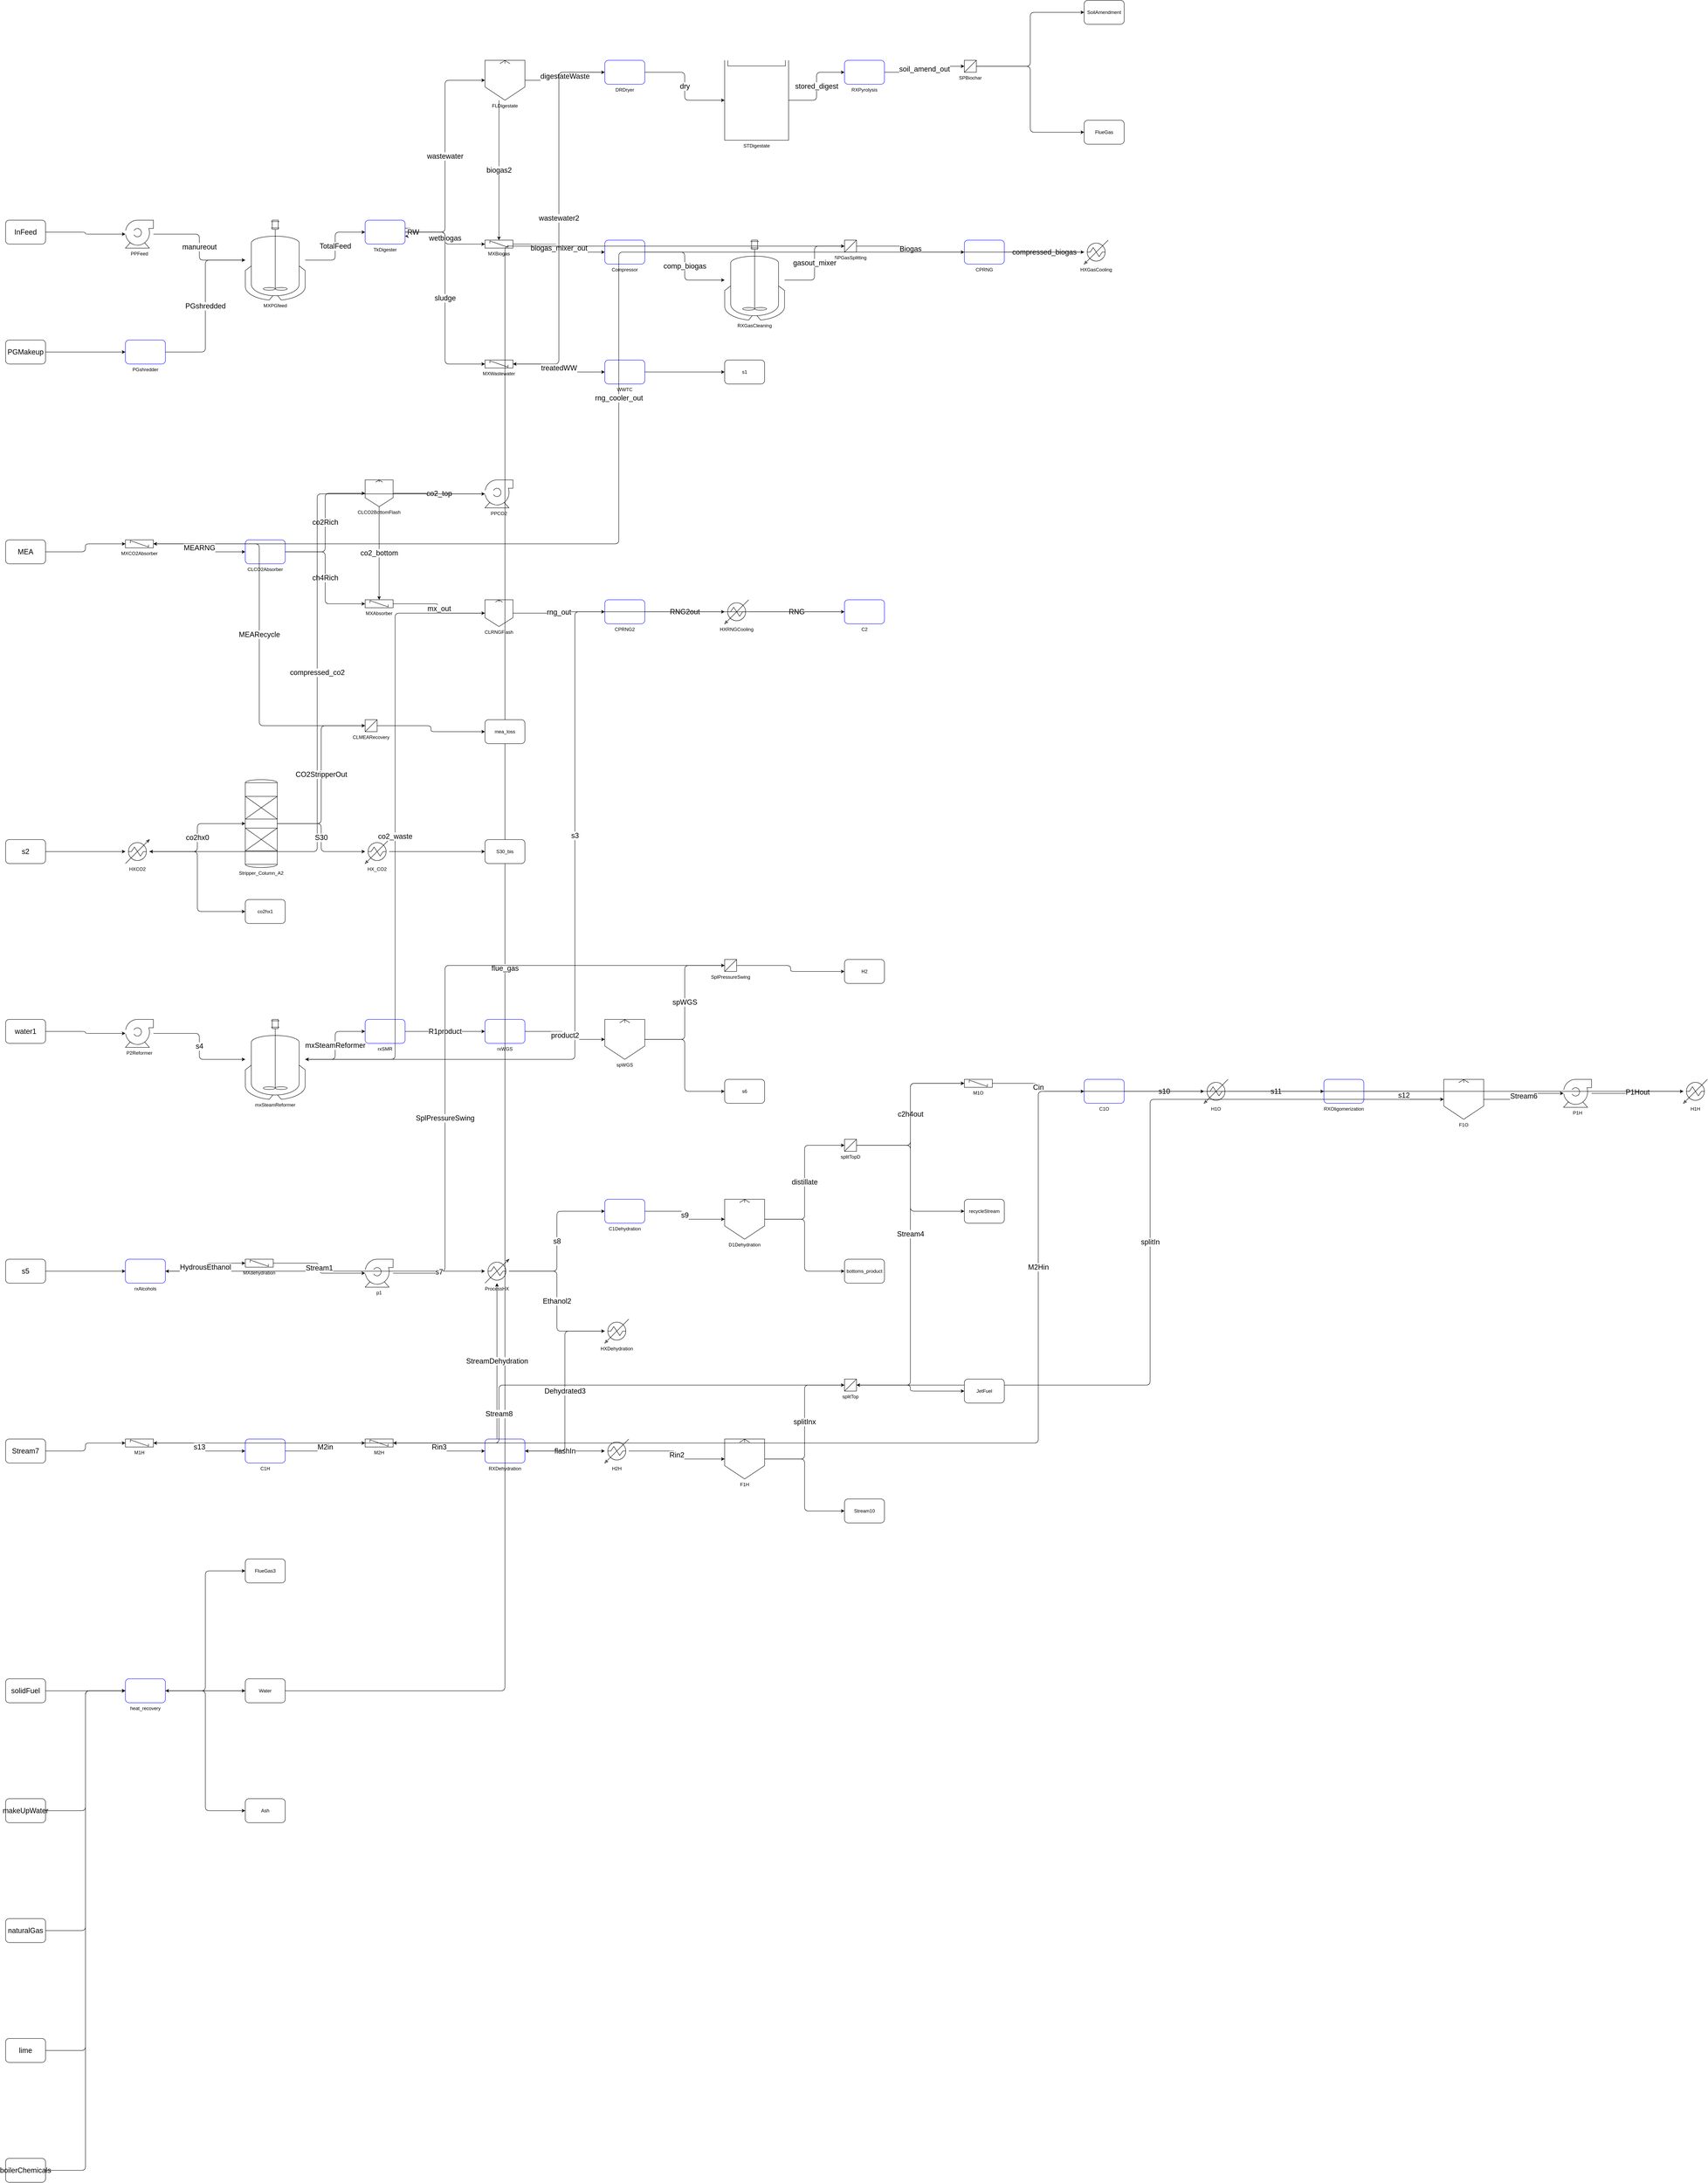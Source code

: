<mxfile>
    <diagram id="U6lv3Tj5L7SEx49GrB86" name="Page-1">
        <mxGraphModel dx="5140" dy="10243" grid="1" gridSize="10" guides="1" tooltips="1" connect="1" arrows="1" fold="1" page="1" pageScale="1" pageWidth="1150" pageHeight="1150" math="0" shadow="0">
            <root>
                <mxCell id="0"/>
                <mxCell id="1" parent="0"/>
                <mxCell id="PPFeed" value="PPFeed" style="shape=mxgraph.pid.pumps.centrifugal_pump_1;fillColor=white;verticalLabelPosition=bottom;labelPosition=center;align=center;verticalAlign=top;" parent="1" vertex="1">
                    <mxGeometry x="600.0" y="-2629.167" width="70" height="70" as="geometry"/>
                </mxCell>
                <mxCell id="PGshredder" value="PGshredder" style="shape=rectangle;rounded=1;strokeColor=#00f;fillColor=default;fillColor=white;verticalLabelPosition=bottom;labelPosition=center;align=center;verticalAlign=top;" parent="1" vertex="1">
                    <mxGeometry x="600.0" y="-2329.167" width="100" height="60" as="geometry"/>
                </mxCell>
                <mxCell id="MXPGfeed" value="MXPGfeed" style="shape=mxgraph.pid.vessels.jacketed_mixing_vessel;fillColor=white;verticalLabelPosition=bottom;labelPosition=center;align=center;verticalAlign=top;" parent="1" vertex="1">
                    <mxGeometry x="900.0" y="-2629.167" width="150" height="200" as="geometry"/>
                </mxCell>
                <mxCell id="TkDigester" value="TkDigester" style="shape=rectangle;rounded=1;strokeColor=#00f;fillColor=default;fillColor=white;verticalLabelPosition=bottom;labelPosition=center;align=center;verticalAlign=top;" parent="1" vertex="1">
                    <mxGeometry x="1200.0" y="-2629.167" width="100" height="60" as="geometry"/>
                </mxCell>
                <mxCell id="FLDigestate" value="FLDigestate" style="shape=mxgraph.pid.separators.spray_scrubber;fillColor=white;verticalLabelPosition=bottom;labelPosition=center;align=center;verticalAlign=top;" parent="1" vertex="1">
                    <mxGeometry x="1500.0" y="-3029.167" width="100" height="100" as="geometry"/>
                </mxCell>
                <mxCell id="MXBiogas" value="MXBiogas" style="shape=mxgraph.pid.mixers.in-line_static_mixer;fillColor=white;verticalLabelPosition=bottom;labelPosition=center;align=center;verticalAlign=top;" parent="1" vertex="1">
                    <mxGeometry x="1500.0" y="-2579.167" width="70" height="20" as="geometry"/>
                </mxCell>
                <mxCell id="Compressor" value="Compressor" style="shape=rectangle;rounded=1;strokeColor=#00f;fillColor=default;fillColor=white;verticalLabelPosition=bottom;labelPosition=center;align=center;verticalAlign=top;" parent="1" vertex="1">
                    <mxGeometry x="1800.0" y="-2579.167" width="100" height="60" as="geometry"/>
                </mxCell>
                <mxCell id="RXGasCleaning" value="RXGasCleaning" style="shape=mxgraph.pid.vessels.jacketed_mixing_vessel;fillColor=white;verticalLabelPosition=bottom;labelPosition=center;align=center;verticalAlign=top;" parent="1" vertex="1">
                    <mxGeometry x="2100.0" y="-2579.167" width="150" height="200" as="geometry"/>
                </mxCell>
                <mxCell id="SPGasSplitting" value="SPGasSplitting" style="shape=mxgraph.pid.filters.filter;fillColor=white;verticalLabelPosition=bottom;labelPosition=center;align=center;verticalAlign=top;" parent="1" vertex="1">
                    <mxGeometry x="2400.0" y="-2579.167" width="30" height="30" as="geometry"/>
                </mxCell>
                <mxCell id="CPRNG" value="CPRNG" style="shape=rectangle;rounded=1;strokeColor=#00f;fillColor=default;fillColor=white;verticalLabelPosition=bottom;labelPosition=center;align=center;verticalAlign=top;" parent="1" vertex="1">
                    <mxGeometry x="2700.0" y="-2579.167" width="100" height="60" as="geometry"/>
                </mxCell>
                <mxCell id="HXGasCooling" value="HXGasCooling" style="shape=mxgraph.pid.heat_exchangers.heater;fillColor=white;verticalLabelPosition=bottom;labelPosition=center;align=center;verticalAlign=top;" parent="1" vertex="1">
                    <mxGeometry x="3000.0" y="-2579.167" width="60" height="60" as="geometry"/>
                </mxCell>
                <mxCell id="MXCO2Absorber" value="MXCO2Absorber" style="shape=mxgraph.pid.mixers.in-line_static_mixer;fillColor=white;verticalLabelPosition=bottom;labelPosition=center;align=center;verticalAlign=top;" parent="1" vertex="1">
                    <mxGeometry x="600.0" y="-1829.167" width="70" height="20" as="geometry"/>
                </mxCell>
                <mxCell id="CLCO2Absorber" value="CLCO2Absorber" style="shape=rectangle;rounded=1;strokeColor=#00f;fillColor=default;fillColor=white;verticalLabelPosition=bottom;labelPosition=center;align=center;verticalAlign=top;" parent="1" vertex="1">
                    <mxGeometry x="900.0" y="-1829.167" width="100" height="60" as="geometry"/>
                </mxCell>
                <mxCell id="CLCO2BottomFlash" value="CLCO2BottomFlash" style="shape=mxgraph.pid.separators.spray_scrubber;fillColor=white;verticalLabelPosition=bottom;labelPosition=center;align=center;verticalAlign=top;" parent="1" vertex="1">
                    <mxGeometry x="1200.0" y="-1979.167" width="70" height="67" as="geometry"/>
                </mxCell>
                <mxCell id="PPCO2" value="PPCO2" style="shape=mxgraph.pid.pumps.centrifugal_pump_1;fillColor=white;verticalLabelPosition=bottom;labelPosition=center;align=center;verticalAlign=top;" parent="1" vertex="1">
                    <mxGeometry x="1500.0" y="-1979.167" width="70" height="70" as="geometry"/>
                </mxCell>
                <mxCell id="HXCO2" value="HXCO2" style="shape=mxgraph.pid.heat_exchangers.condenser;fillColor=white;verticalLabelPosition=bottom;labelPosition=center;align=center;verticalAlign=top;" parent="1" vertex="1">
                    <mxGeometry x="600.0" y="-1079.167" width="60" height="60" as="geometry"/>
                </mxCell>
                <mxCell id="Stripper_Column_A2" value="Stripper_Column_A2" style="shape=mxgraph.pid.vessels.tower_with_packing;fillColor=white;verticalLabelPosition=bottom;labelPosition=center;align=center;verticalAlign=top;" parent="1" vertex="1">
                    <mxGeometry x="900.0" y="-1229.167" width="80" height="220" as="geometry"/>
                </mxCell>
                <mxCell id="CLMEARecovery" value="CLMEARecovery" style="shape=mxgraph.pid.filters.filter;fillColor=white;verticalLabelPosition=bottom;labelPosition=center;align=center;verticalAlign=top;" parent="1" vertex="1">
                    <mxGeometry x="1200.0" y="-1379.167" width="30" height="30" as="geometry"/>
                </mxCell>
                <mxCell id="MXAbsorber" value="MXAbsorber" style="shape=mxgraph.pid.mixers.in-line_static_mixer;fillColor=white;verticalLabelPosition=bottom;labelPosition=center;align=center;verticalAlign=top;" parent="1" vertex="1">
                    <mxGeometry x="1200.0" y="-1679.167" width="70" height="20" as="geometry"/>
                </mxCell>
                <mxCell id="CLRNGFlash" value="CLRNGFlash" style="shape=mxgraph.pid.separators.spray_scrubber;fillColor=white;verticalLabelPosition=bottom;labelPosition=center;align=center;verticalAlign=top;" parent="1" vertex="1">
                    <mxGeometry x="1500.0" y="-1679.167" width="70" height="67" as="geometry"/>
                </mxCell>
                <mxCell id="CPRNG2" value="CPRNG2" style="shape=rectangle;rounded=1;strokeColor=#00f;fillColor=default;fillColor=white;verticalLabelPosition=bottom;labelPosition=center;align=center;verticalAlign=top;" parent="1" vertex="1">
                    <mxGeometry x="1800.0" y="-1679.167" width="100" height="60" as="geometry"/>
                </mxCell>
                <mxCell id="HXRNGCooling" value="HXRNGCooling" style="shape=mxgraph.pid.heat_exchangers.heater;fillColor=white;verticalLabelPosition=bottom;labelPosition=center;align=center;verticalAlign=top;" parent="1" vertex="1">
                    <mxGeometry x="2100.0" y="-1679.167" width="60" height="60" as="geometry"/>
                </mxCell>
                <mxCell id="C2" value="C2" style="shape=rectangle;rounded=1;strokeColor=#00f;fillColor=default;fillColor=white;verticalLabelPosition=bottom;labelPosition=center;align=center;verticalAlign=top;" parent="1" vertex="1">
                    <mxGeometry x="2400.0" y="-1679.167" width="100" height="60" as="geometry"/>
                </mxCell>
                <mxCell id="P2Reformer" value="P2Reformer" style="shape=mxgraph.pid.pumps.centrifugal_pump_1;fillColor=white;verticalLabelPosition=bottom;labelPosition=center;align=center;verticalAlign=top;" parent="1" vertex="1">
                    <mxGeometry x="600.0" y="-629.167" width="70" height="70" as="geometry"/>
                </mxCell>
                <mxCell id="mxSteamReformer" value="mxSteamReformer&#10;" style="shape=mxgraph.pid.vessels.jacketed_mixing_vessel;fillColor=white;verticalLabelPosition=bottom;labelPosition=center;align=center;verticalAlign=top;" parent="1" vertex="1">
                    <mxGeometry x="900.0" y="-629.167" width="150" height="200" as="geometry"/>
                </mxCell>
                <mxCell id="rxSMR" value="rxSMR" style="shape=rectangle;rounded=1;strokeColor=#00f;fillColor=default;fillColor=white;verticalLabelPosition=bottom;labelPosition=center;align=center;verticalAlign=top;" parent="1" vertex="1">
                    <mxGeometry x="1200" y="-629.167" width="100" height="60" as="geometry"/>
                </mxCell>
                <mxCell id="rxWGS" value="rxWGS" style="shape=rectangle;rounded=1;strokeColor=#00f;fillColor=default;fillColor=white;verticalLabelPosition=bottom;labelPosition=center;align=center;verticalAlign=top;" parent="1" vertex="1">
                    <mxGeometry x="1500" y="-629.167" width="100" height="60" as="geometry"/>
                </mxCell>
                <mxCell id="spWGS" value="spWGS&#10;" style="shape=mxgraph.pid.separators.spray_scrubber;fillColor=white;verticalLabelPosition=bottom;labelPosition=center;align=center;verticalAlign=top;" parent="1" vertex="1">
                    <mxGeometry x="1800" y="-629.167" width="100" height="100" as="geometry"/>
                </mxCell>
                <mxCell id="SplPressureSwing" value="SplPressureSwing&#10;" style="shape=mxgraph.pid.filters.filter;fillColor=white;verticalLabelPosition=bottom;labelPosition=center;align=center;verticalAlign=top;" parent="1" vertex="1">
                    <mxGeometry x="2100.0" y="-779.167" width="30" height="30" as="geometry"/>
                </mxCell>
                <mxCell id="rxAlcohols" value="rxAlcohols" style="shape=rectangle;rounded=1;strokeColor=#00f;fillColor=default;fillColor=white;verticalLabelPosition=bottom;labelPosition=center;align=center;verticalAlign=top;" parent="1" vertex="1">
                    <mxGeometry x="600" y="-29.167" width="100" height="60" as="geometry"/>
                </mxCell>
                <mxCell id="MXdehydration" value="MXdehydration" style="shape=mxgraph.pid.mixers.in-line_static_mixer;fillColor=white;verticalLabelPosition=bottom;labelPosition=center;align=center;verticalAlign=top;" parent="1" vertex="1">
                    <mxGeometry x="900" y="-29.167" width="70" height="20" as="geometry"/>
                </mxCell>
                <mxCell id="p1" value="p1" style="shape=mxgraph.pid.pumps.centrifugal_pump_1;fillColor=white;verticalLabelPosition=bottom;labelPosition=center;align=center;verticalAlign=top;" parent="1" vertex="1">
                    <mxGeometry x="1200" y="-29.167" width="70" height="70" as="geometry"/>
                </mxCell>
                <mxCell id="ProcessHX" value="ProcessHX" style="shape=mxgraph.pid.heat_exchangers.condenser;fillColor=white;verticalLabelPosition=bottom;labelPosition=center;align=center;verticalAlign=top;" parent="1" vertex="1">
                    <mxGeometry x="1500" y="-29.167" width="60" height="60" as="geometry"/>
                </mxCell>
                <mxCell id="C1Dehydration" value="C1Dehydration" style="shape=rectangle;rounded=1;strokeColor=#00f;fillColor=default;fillColor=white;verticalLabelPosition=bottom;labelPosition=center;align=center;verticalAlign=top;" parent="1" vertex="1">
                    <mxGeometry x="1800" y="-179.167" width="100" height="60" as="geometry"/>
                </mxCell>
                <mxCell id="D1Dehydration" value="D1Dehydration" style="shape=mxgraph.pid.separators.spray_scrubber;fillColor=white;verticalLabelPosition=bottom;labelPosition=center;align=center;verticalAlign=top;" parent="1" vertex="1">
                    <mxGeometry x="2100" y="-179.167" width="100" height="100" as="geometry"/>
                </mxCell>
                <mxCell id="splitTopD" value="splitTopD" style="shape=mxgraph.pid.filters.filter;fillColor=white;verticalLabelPosition=bottom;labelPosition=center;align=center;verticalAlign=top;" parent="1" vertex="1">
                    <mxGeometry x="2400" y="-329.167" width="30" height="30" as="geometry"/>
                </mxCell>
                <mxCell id="M1O" value="M1O" style="shape=mxgraph.pid.mixers.in-line_static_mixer;fillColor=white;verticalLabelPosition=bottom;labelPosition=center;align=center;verticalAlign=top;" parent="1" vertex="1">
                    <mxGeometry x="2700" y="-479.167" width="70" height="20" as="geometry"/>
                </mxCell>
                <mxCell id="C1O" value="C1O" style="shape=rectangle;rounded=1;strokeColor=#00f;fillColor=default;fillColor=white;verticalLabelPosition=bottom;labelPosition=center;align=center;verticalAlign=top;" parent="1" vertex="1">
                    <mxGeometry x="3000" y="-479.167" width="100" height="60" as="geometry"/>
                </mxCell>
                <mxCell id="H1O" value="H1O" style="shape=mxgraph.pid.heat_exchangers.heater;fillColor=white;verticalLabelPosition=bottom;labelPosition=center;align=center;verticalAlign=top;" parent="1" vertex="1">
                    <mxGeometry x="3300" y="-479.167" width="60" height="60" as="geometry"/>
                </mxCell>
                <mxCell id="RXOligomerization" value="RXOligomerization" style="shape=rectangle;rounded=1;strokeColor=#00f;fillColor=default;fillColor=white;verticalLabelPosition=bottom;labelPosition=center;align=center;verticalAlign=top;" parent="1" vertex="1">
                    <mxGeometry x="3600" y="-479.167" width="100" height="60" as="geometry"/>
                </mxCell>
                <mxCell id="F1O" value="F1O" style="shape=mxgraph.pid.separators.spray_scrubber;fillColor=white;verticalLabelPosition=bottom;labelPosition=center;align=center;verticalAlign=top;" parent="1" vertex="1">
                    <mxGeometry x="3900" y="-479.167" width="100" height="100" as="geometry"/>
                </mxCell>
                <mxCell id="P1H" value="P1H" style="shape=mxgraph.pid.pumps.centrifugal_pump_1;fillColor=white;verticalLabelPosition=bottom;labelPosition=center;align=center;verticalAlign=top;" parent="1" vertex="1">
                    <mxGeometry x="4200" y="-479.167" width="70" height="70" as="geometry"/>
                </mxCell>
                <mxCell id="H1H" value="H1H" style="shape=mxgraph.pid.heat_exchangers.heater;fillColor=white;verticalLabelPosition=bottom;labelPosition=center;align=center;verticalAlign=top;" parent="1" vertex="1">
                    <mxGeometry x="4500" y="-479.167" width="60" height="60" as="geometry"/>
                </mxCell>
                <mxCell id="M2H" value="M2H" style="shape=mxgraph.pid.mixers.in-line_static_mixer;fillColor=white;verticalLabelPosition=bottom;labelPosition=center;align=center;verticalAlign=top;" parent="1" vertex="1">
                    <mxGeometry x="1200.0" y="420.833" width="70" height="20" as="geometry"/>
                </mxCell>
                <mxCell id="RXDehydration" value="RXDehydration" style="shape=rectangle;rounded=1;strokeColor=#00f;fillColor=default;fillColor=white;verticalLabelPosition=bottom;labelPosition=center;align=center;verticalAlign=top;" parent="1" vertex="1">
                    <mxGeometry x="1500" y="420.833" width="100" height="60" as="geometry"/>
                </mxCell>
                <mxCell id="H2H" value="H2H" style="shape=mxgraph.pid.heat_exchangers.heater;fillColor=white;verticalLabelPosition=bottom;labelPosition=center;align=center;verticalAlign=top;" parent="1" vertex="1">
                    <mxGeometry x="1800" y="420.833" width="60" height="60" as="geometry"/>
                </mxCell>
                <mxCell id="F1H" value="F1H" style="shape=mxgraph.pid.separators.spray_scrubber;fillColor=white;verticalLabelPosition=bottom;labelPosition=center;align=center;verticalAlign=top;" parent="1" vertex="1">
                    <mxGeometry x="2100" y="420.833" width="100" height="100" as="geometry"/>
                </mxCell>
                <mxCell id="splitTop" value="splitTop" style="shape=mxgraph.pid.filters.filter;fillColor=white;verticalLabelPosition=bottom;labelPosition=center;align=center;verticalAlign=top;" parent="1" vertex="1">
                    <mxGeometry x="2400" y="270.833" width="30" height="30" as="geometry"/>
                </mxCell>
                <mxCell id="M1H" value="M1H" style="shape=mxgraph.pid.mixers.in-line_static_mixer;fillColor=white;verticalLabelPosition=bottom;labelPosition=center;align=center;verticalAlign=top;" parent="1" vertex="1">
                    <mxGeometry x="600.0" y="420.833" width="70" height="20" as="geometry"/>
                </mxCell>
                <mxCell id="C1H" value="C1H" style="shape=rectangle;rounded=1;strokeColor=#00f;fillColor=default;fillColor=white;verticalLabelPosition=bottom;labelPosition=center;align=center;verticalAlign=top;" parent="1" vertex="1">
                    <mxGeometry x="900.0" y="420.833" width="100" height="60" as="geometry"/>
                </mxCell>
                <mxCell id="HXDehydration" value="HXDehydration" style="shape=mxgraph.pid.heat_exchangers.heater;fillColor=white;verticalLabelPosition=bottom;labelPosition=center;align=center;verticalAlign=top;" parent="1" vertex="1">
                    <mxGeometry x="1800" y="120.833" width="60" height="60" as="geometry"/>
                </mxCell>
                <mxCell id="HX_CO2" value="HX_CO2" style="shape=mxgraph.pid.heat_exchangers.heater;fillColor=white;verticalLabelPosition=bottom;labelPosition=center;align=center;verticalAlign=top;" parent="1" vertex="1">
                    <mxGeometry x="1200.0" y="-1079.167" width="60" height="60" as="geometry"/>
                </mxCell>
                <mxCell id="DRDryer" value="DRDryer" style="shape=rectangle;rounded=1;strokeColor=#00f;fillColor=default;fillColor=white;verticalLabelPosition=bottom;labelPosition=center;align=center;verticalAlign=top;" parent="1" vertex="1">
                    <mxGeometry x="1800.0" y="-3029.167" width="100" height="60" as="geometry"/>
                </mxCell>
                <mxCell id="STDigestate" value="STDigestate" style="shape=mxgraph.pid.vessels.tank_(floating_roof);fillColor=white;verticalLabelPosition=bottom;labelPosition=center;align=center;verticalAlign=top;" parent="1" vertex="1">
                    <mxGeometry x="2100.0" y="-3029.167" width="160" height="200" as="geometry"/>
                </mxCell>
                <mxCell id="RXPyrolysis" value="RXPyrolysis" style="shape=rectangle;rounded=1;strokeColor=#00f;fillColor=default;fillColor=white;verticalLabelPosition=bottom;labelPosition=center;align=center;verticalAlign=top;" parent="1" vertex="1">
                    <mxGeometry x="2400.0" y="-3029.167" width="100" height="60" as="geometry"/>
                </mxCell>
                <mxCell id="SPBiochar" value="SPBiochar" style="shape=mxgraph.pid.filters.filter;fillColor=white;verticalLabelPosition=bottom;labelPosition=center;align=center;verticalAlign=top;" parent="1" vertex="1">
                    <mxGeometry x="2700.0" y="-3029.167" width="30" height="30" as="geometry"/>
                </mxCell>
                <mxCell id="MXWastewater" value="MXWastewater" style="shape=mxgraph.pid.mixers.in-line_static_mixer;fillColor=white;verticalLabelPosition=bottom;labelPosition=center;align=center;verticalAlign=top;" parent="1" vertex="1">
                    <mxGeometry x="1500.0" y="-2279.167" width="70" height="20" as="geometry"/>
                </mxCell>
                <mxCell id="WWTC" value="WWTC" style="shape=rectangle;rounded=1;strokeColor=#00f;fillColor=default;fillColor=white;verticalLabelPosition=bottom;labelPosition=center;align=center;verticalAlign=top;" parent="1" vertex="1">
                    <mxGeometry x="1800.0" y="-2279.167" width="100" height="60" as="geometry"/>
                </mxCell>
                <mxCell id="heat_recovery" value="heat_recovery" style="shape=rectangle;rounded=1;strokeColor=#00f;fillColor=default;fillColor=white;verticalLabelPosition=bottom;labelPosition=center;align=center;verticalAlign=top;" parent="1" vertex="1">
                    <mxGeometry x="600.0" y="1020.833" width="100" height="60" as="geometry"/>
                </mxCell>
                <mxCell id="iInFeed-PPFeed" style="edgeStyle=elbowEdgeStyle;html=1;orthogonal=1;fontFamily=Helvetica;fontSize=18;align=center;" parent="1" source="iInFeed" target="PPFeed" edge="1">
                    <mxGeometry relative="1" as="geometry"/>
                </mxCell>
                <mxCell id="iInFeed" value="InFeed" style="rounded=1;whiteSpace=wrap;html=1;fontFamily=Helvetica;fontSize=18;align=center;" parent="1" vertex="1">
                    <mxGeometry x="300.0" y="-2629.167" width="100" height="60" as="geometry"/>
                </mxCell>
                <mxCell id="smanureout" value="manureout" style="edgeStyle=elbowEdgeStyle;html=1;orthogonal=1;fontFamily=Helvetica;fontSize=18;align=center;" parent="1" source="PPFeed" target="MXPGfeed" edge="1">
                    <mxGeometry relative="1" as="geometry"/>
                </mxCell>
                <mxCell id="iPGMakeup-PGshredder" style="edgeStyle=elbowEdgeStyle;html=1;orthogonal=1;fontFamily=Helvetica;fontSize=18;align=center;" parent="1" source="iPGMakeup" target="PGshredder" edge="1">
                    <mxGeometry relative="1" as="geometry"/>
                </mxCell>
                <mxCell id="iPGMakeup" value="PGMakeup" style="rounded=1;whiteSpace=wrap;html=1;fontFamily=Helvetica;fontSize=18;align=center;" parent="1" vertex="1">
                    <mxGeometry x="300.0" y="-2329.167" width="100" height="60" as="geometry"/>
                </mxCell>
                <mxCell id="sPGshredded" value="PGshredded" style="edgeStyle=elbowEdgeStyle;html=1;orthogonal=1;fontFamily=Helvetica;fontSize=18;align=center;" parent="1" source="PGshredder" target="MXPGfeed" edge="1">
                    <mxGeometry relative="1" as="geometry"/>
                </mxCell>
                <mxCell id="sTotalFeed" value="TotalFeed" style="edgeStyle=elbowEdgeStyle;html=1;orthogonal=1;fontFamily=Helvetica;fontSize=18;align=center;" parent="1" source="MXPGfeed" target="TkDigester" edge="1">
                    <mxGeometry relative="1" as="geometry"/>
                </mxCell>
                <mxCell id="sRW" value="RW" style="edgeStyle=elbowEdgeStyle;html=1;orthogonal=1;fontFamily=Helvetica;fontSize=18;align=center;" parent="1" source="TkDigester" target="TkDigester" edge="1">
                    <mxGeometry relative="1" as="geometry"/>
                </mxCell>
                <mxCell id="swetbiogas" value="wetbiogas" style="edgeStyle=elbowEdgeStyle;html=1;orthogonal=1;fontFamily=Helvetica;fontSize=18;align=center;" parent="1" source="TkDigester" target="MXBiogas" edge="1">
                    <mxGeometry relative="1" as="geometry"/>
                </mxCell>
                <mxCell id="swastewater" value="wastewater" style="edgeStyle=elbowEdgeStyle;html=1;orthogonal=1;fontFamily=Helvetica;fontSize=18;align=center;" parent="1" source="TkDigester" target="FLDigestate" edge="1">
                    <mxGeometry relative="1" as="geometry"/>
                </mxCell>
                <mxCell id="ssludge" value="sludge" style="edgeStyle=elbowEdgeStyle;html=1;orthogonal=1;fontFamily=Helvetica;fontSize=18;align=center;" parent="1" source="TkDigester" target="MXWastewater" edge="1">
                    <mxGeometry relative="1" as="geometry"/>
                </mxCell>
                <mxCell id="sbiogas2" value="biogas2" style="edgeStyle=elbowEdgeStyle;html=1;orthogonal=1;fontFamily=Helvetica;fontSize=18;align=center;" parent="1" source="FLDigestate" target="MXBiogas" edge="1">
                    <mxGeometry relative="1" as="geometry"/>
                </mxCell>
                <mxCell id="sdigestateWaste" value="digestateWaste" style="edgeStyle=elbowEdgeStyle;html=1;orthogonal=1;fontFamily=Helvetica;fontSize=18;align=center;" parent="1" source="FLDigestate" target="DRDryer" edge="1">
                    <mxGeometry relative="1" as="geometry"/>
                </mxCell>
                <mxCell id="sbiogas_mixer_out" value="biogas_mixer_out" style="edgeStyle=elbowEdgeStyle;html=1;orthogonal=1;fontFamily=Helvetica;fontSize=18;align=center;" parent="1" source="MXBiogas" target="Compressor" edge="1">
                    <mxGeometry relative="1" as="geometry"/>
                </mxCell>
                <mxCell id="scomp_biogas" value="comp_biogas" style="edgeStyle=elbowEdgeStyle;html=1;orthogonal=1;fontFamily=Helvetica;fontSize=18;align=center;" parent="1" source="Compressor" target="RXGasCleaning" edge="1">
                    <mxGeometry relative="1" as="geometry"/>
                </mxCell>
                <mxCell id="sgasout_mixer" value="gasout_mixer" style="edgeStyle=elbowEdgeStyle;html=1;orthogonal=1;fontFamily=Helvetica;fontSize=18;align=center;" parent="1" source="RXGasCleaning" target="SPGasSplitting" edge="1">
                    <mxGeometry relative="1" as="geometry"/>
                </mxCell>
                <mxCell id="sBiogas" value="Biogas" style="edgeStyle=elbowEdgeStyle;html=1;orthogonal=1;fontFamily=Helvetica;fontSize=18;align=center;" parent="1" source="SPGasSplitting" target="CPRNG" edge="1">
                    <mxGeometry relative="1" as="geometry"/>
                </mxCell>
                <mxCell id="sflue_gas" value="flue_gas" style="edgeStyle=elbowEdgeStyle;html=1;orthogonal=1;fontFamily=Helvetica;fontSize=18;align=center;" parent="1" source="SPGasSplitting" target="heat_recovery" edge="1">
                    <mxGeometry relative="1" as="geometry"/>
                </mxCell>
                <mxCell id="scompressed_biogas" value="compressed_biogas" style="edgeStyle=elbowEdgeStyle;html=1;orthogonal=1;fontFamily=Helvetica;fontSize=18;align=center;" parent="1" source="CPRNG" target="HXGasCooling" edge="1">
                    <mxGeometry relative="1" as="geometry"/>
                </mxCell>
                <mxCell id="srng_cooler_out" value="rng_cooler_out" style="edgeStyle=elbowEdgeStyle;html=1;orthogonal=1;fontFamily=Helvetica;fontSize=18;align=center;" parent="1" source="HXGasCooling" target="MXCO2Absorber" edge="1">
                    <mxGeometry relative="1" as="geometry"/>
                </mxCell>
                <mxCell id="iMEA-MXCO2Absorber" style="edgeStyle=elbowEdgeStyle;html=1;orthogonal=1;fontFamily=Helvetica;fontSize=18;align=center;" parent="1" source="iMEA" target="MXCO2Absorber" edge="1">
                    <mxGeometry relative="1" as="geometry"/>
                </mxCell>
                <mxCell id="iMEA" value="MEA" style="rounded=1;whiteSpace=wrap;html=1;fontFamily=Helvetica;fontSize=18;align=center;" parent="1" vertex="1">
                    <mxGeometry x="300.0" y="-1829.167" width="100" height="60" as="geometry"/>
                </mxCell>
                <mxCell id="sMEARecycle" value="MEARecycle" style="edgeStyle=elbowEdgeStyle;html=1;orthogonal=1;fontFamily=Helvetica;fontSize=18;align=center;" parent="1" source="CLMEARecovery" target="MXCO2Absorber" edge="1">
                    <mxGeometry relative="1" as="geometry"/>
                </mxCell>
                <mxCell id="sMEARNG" value="MEARNG" style="edgeStyle=elbowEdgeStyle;html=1;orthogonal=1;fontFamily=Helvetica;fontSize=18;align=center;" parent="1" source="MXCO2Absorber" target="CLCO2Absorber" edge="1">
                    <mxGeometry relative="1" as="geometry"/>
                </mxCell>
                <mxCell id="sch4Rich" value="ch4Rich" style="edgeStyle=elbowEdgeStyle;html=1;orthogonal=1;fontFamily=Helvetica;fontSize=18;align=center;" parent="1" source="CLCO2Absorber" target="MXAbsorber" edge="1">
                    <mxGeometry relative="1" as="geometry"/>
                </mxCell>
                <mxCell id="sco2Rich" value="co2Rich" style="edgeStyle=elbowEdgeStyle;html=1;orthogonal=1;fontFamily=Helvetica;fontSize=18;align=center;" parent="1" source="CLCO2Absorber" target="CLCO2BottomFlash" edge="1">
                    <mxGeometry relative="1" as="geometry"/>
                </mxCell>
                <mxCell id="sco2_bottom" value="co2_bottom" style="edgeStyle=elbowEdgeStyle;html=1;orthogonal=1;fontFamily=Helvetica;fontSize=18;align=center;" parent="1" source="CLCO2BottomFlash" target="MXAbsorber" edge="1">
                    <mxGeometry relative="1" as="geometry"/>
                </mxCell>
                <mxCell id="sco2_top" value="co2_top" style="edgeStyle=elbowEdgeStyle;html=1;orthogonal=1;fontFamily=Helvetica;fontSize=18;align=center;" parent="1" source="CLCO2BottomFlash" target="PPCO2" edge="1">
                    <mxGeometry relative="1" as="geometry"/>
                </mxCell>
                <mxCell id="scompressed_co2" value="compressed_co2" style="edgeStyle=elbowEdgeStyle;html=1;orthogonal=1;fontFamily=Helvetica;fontSize=18;align=center;" parent="1" source="PPCO2" target="HXCO2" edge="1">
                    <mxGeometry relative="1" as="geometry"/>
                </mxCell>
                <mxCell id="is2-HXCO2" style="edgeStyle=elbowEdgeStyle;html=1;orthogonal=1;fontFamily=Helvetica;fontSize=18;align=center;" parent="1" source="is2" target="HXCO2" edge="1">
                    <mxGeometry relative="1" as="geometry"/>
                </mxCell>
                <mxCell id="is2" value="s2" style="rounded=1;whiteSpace=wrap;html=1;fontFamily=Helvetica;fontSize=18;align=center;" parent="1" vertex="1">
                    <mxGeometry x="300.0" y="-1079.167" width="100" height="60" as="geometry"/>
                </mxCell>
                <mxCell id="sco2hx0" value="co2hx0" style="edgeStyle=elbowEdgeStyle;html=1;orthogonal=1;fontFamily=Helvetica;fontSize=18;align=center;" parent="1" source="HXCO2" target="Stripper_Column_A2" edge="1">
                    <mxGeometry relative="1" as="geometry"/>
                </mxCell>
                <mxCell id="oco2hx1-HXCO2" style="edgeStyle=elbowEdgeStyle;html=1;orthogonal=1;fontFamily=Helvetica;fontSize=18;align=center;" parent="1" source="HXCO2" target="oco2hx1" edge="1">
                    <mxGeometry relative="1" as="geometry"/>
                </mxCell>
                <mxCell id="oco2hx1" value="co2hx1" style="rounded=1;whiteSpace=wrap;html=1;fontFamily=Helvetica;fontSize=12;align=center;" parent="1" vertex="1">
                    <mxGeometry x="900.0" y="-929.167" width="100" height="60" as="geometry"/>
                </mxCell>
                <mxCell id="sS30" value="S30" style="edgeStyle=elbowEdgeStyle;html=1;orthogonal=1;fontFamily=Helvetica;fontSize=18;align=center;" parent="1" source="Stripper_Column_A2" target="HX_CO2" edge="1">
                    <mxGeometry relative="1" as="geometry"/>
                </mxCell>
                <mxCell id="sCO2StripperOut" value="CO2StripperOut" style="edgeStyle=elbowEdgeStyle;html=1;orthogonal=1;fontFamily=Helvetica;fontSize=18;align=center;" parent="1" source="Stripper_Column_A2" target="CLMEARecovery" edge="1">
                    <mxGeometry relative="1" as="geometry"/>
                </mxCell>
                <mxCell id="omea_loss-CLMEARecovery" style="edgeStyle=elbowEdgeStyle;html=1;orthogonal=1;fontFamily=Helvetica;fontSize=18;align=center;" parent="1" source="CLMEARecovery" target="omea_loss" edge="1">
                    <mxGeometry relative="1" as="geometry"/>
                </mxCell>
                <mxCell id="omea_loss" value="mea_loss" style="rounded=1;whiteSpace=wrap;html=1;fontFamily=Helvetica;fontSize=12;align=center;" parent="1" vertex="1">
                    <mxGeometry x="1500.0" y="-1379.167" width="100" height="60" as="geometry"/>
                </mxCell>
                <mxCell id="smx_out" value="mx_out" style="edgeStyle=elbowEdgeStyle;html=1;orthogonal=1;fontFamily=Helvetica;fontSize=18;align=center;" parent="1" source="MXAbsorber" target="CLRNGFlash" edge="1">
                    <mxGeometry relative="1" as="geometry"/>
                </mxCell>
                <mxCell id="srng_out" value="rng_out" style="edgeStyle=elbowEdgeStyle;html=1;orthogonal=1;fontFamily=Helvetica;fontSize=18;align=center;" parent="1" source="CLRNGFlash" target="CPRNG2" edge="1">
                    <mxGeometry relative="1" as="geometry"/>
                </mxCell>
                <mxCell id="sco2_waste" value="co2_waste" style="edgeStyle=elbowEdgeStyle;html=1;orthogonal=1;fontFamily=Helvetica;fontSize=18;align=center;" parent="1" source="CLRNGFlash" target="mxSteamReformer" edge="1">
                    <mxGeometry relative="1" as="geometry"/>
                </mxCell>
                <mxCell id="sRNG2out" value="RNG2out" style="edgeStyle=elbowEdgeStyle;html=1;orthogonal=1;fontFamily=Helvetica;fontSize=18;align=center;" parent="1" source="CPRNG2" target="HXRNGCooling" edge="1">
                    <mxGeometry relative="1" as="geometry"/>
                </mxCell>
                <mxCell id="sRNG" value="RNG" style="edgeStyle=elbowEdgeStyle;html=1;orthogonal=1;fontFamily=Helvetica;fontSize=18;align=center;" parent="1" source="HXRNGCooling" target="C2" edge="1">
                    <mxGeometry relative="1" as="geometry"/>
                </mxCell>
                <mxCell id="ss3" value="s3" style="edgeStyle=elbowEdgeStyle;html=1;orthogonal=1;fontFamily=Helvetica;fontSize=18;align=center;" parent="1" source="C2" target="mxSteamReformer" edge="1">
                    <mxGeometry relative="1" as="geometry"/>
                </mxCell>
                <mxCell id="iwater1-P2Reformer" style="edgeStyle=elbowEdgeStyle;html=1;orthogonal=1;fontFamily=Helvetica;fontSize=18;align=center;" parent="1" source="iwater1" target="P2Reformer" edge="1">
                    <mxGeometry relative="1" as="geometry"/>
                </mxCell>
                <mxCell id="iwater1" value="water1" style="rounded=1;whiteSpace=wrap;html=1;fontFamily=Helvetica;fontSize=18;align=center;" parent="1" vertex="1">
                    <mxGeometry x="300.0" y="-629.167" width="100" height="60" as="geometry"/>
                </mxCell>
                <mxCell id="ss4" value="s4" style="edgeStyle=elbowEdgeStyle;html=1;orthogonal=1;fontFamily=Helvetica;fontSize=18;align=center;" parent="1" source="P2Reformer" target="mxSteamReformer" edge="1">
                    <mxGeometry relative="1" as="geometry"/>
                </mxCell>
                <mxCell id="smxSteamReformer" value="mxSteamReformer" style="edgeStyle=elbowEdgeStyle;html=1;orthogonal=1;fontFamily=Helvetica;fontSize=18;align=center;" parent="1" source="mxSteamReformer" target="rxSMR" edge="1">
                    <mxGeometry relative="1" as="geometry"/>
                </mxCell>
                <mxCell id="sR1product" value="R1product" style="edgeStyle=elbowEdgeStyle;html=1;orthogonal=1;fontFamily=Helvetica;fontSize=18;align=center;" parent="1" source="rxSMR" target="rxWGS" edge="1">
                    <mxGeometry relative="1" as="geometry"/>
                </mxCell>
                <mxCell id="sproduct2" value="product2" style="edgeStyle=elbowEdgeStyle;html=1;orthogonal=1;fontFamily=Helvetica;fontSize=18;align=center;" parent="1" source="rxWGS" target="spWGS" edge="1">
                    <mxGeometry relative="1" as="geometry"/>
                </mxCell>
                <mxCell id="sspWGS" value="spWGS" style="edgeStyle=elbowEdgeStyle;html=1;orthogonal=1;fontFamily=Helvetica;fontSize=18;align=center;" parent="1" source="spWGS" target="SplPressureSwing" edge="1">
                    <mxGeometry relative="1" as="geometry"/>
                </mxCell>
                <mxCell id="os6-spWGS" style="edgeStyle=elbowEdgeStyle;html=1;orthogonal=1;fontFamily=Helvetica;fontSize=18;align=center;" parent="1" source="spWGS" target="os6" edge="1">
                    <mxGeometry relative="1" as="geometry"/>
                </mxCell>
                <mxCell id="os6" value="s6" style="rounded=1;whiteSpace=wrap;html=1;fontFamily=Helvetica;fontSize=12;align=center;" parent="1" vertex="1">
                    <mxGeometry x="2100" y="-479.167" width="100" height="60" as="geometry"/>
                </mxCell>
                <mxCell id="oH2-SplPressureSwing" style="edgeStyle=elbowEdgeStyle;html=1;orthogonal=1;fontFamily=Helvetica;fontSize=18;align=center;" parent="1" source="SplPressureSwing" target="oH2" edge="1">
                    <mxGeometry relative="1" as="geometry"/>
                </mxCell>
                <mxCell id="oH2" value="H2" style="rounded=1;whiteSpace=wrap;html=1;fontFamily=Helvetica;fontSize=12;align=center;" parent="1" vertex="1">
                    <mxGeometry x="2400" y="-779.167" width="100" height="60" as="geometry"/>
                </mxCell>
                <mxCell id="sSplPressureSwing" value="SplPressureSwing" style="edgeStyle=elbowEdgeStyle;html=1;orthogonal=1;fontFamily=Helvetica;fontSize=18;align=center;" parent="1" source="SplPressureSwing" target="rxAlcohols" edge="1">
                    <mxGeometry relative="1" as="geometry"/>
                </mxCell>
                <mxCell id="is5-rxAlcohols" style="edgeStyle=elbowEdgeStyle;html=1;orthogonal=1;fontFamily=Helvetica;fontSize=18;align=center;" parent="1" source="is5" target="rxAlcohols" edge="1">
                    <mxGeometry relative="1" as="geometry"/>
                </mxCell>
                <mxCell id="is5" value="s5" style="rounded=1;whiteSpace=wrap;html=1;fontFamily=Helvetica;fontSize=18;align=center;" parent="1" vertex="1">
                    <mxGeometry x="300" y="-29.167" width="100" height="60" as="geometry"/>
                </mxCell>
                <mxCell id="sHydrousEthanol" value="HydrousEthanol" style="edgeStyle=elbowEdgeStyle;html=1;orthogonal=1;fontFamily=Helvetica;fontSize=18;align=center;" parent="1" source="rxAlcohols" target="MXdehydration" edge="1">
                    <mxGeometry relative="1" as="geometry"/>
                </mxCell>
                <mxCell id="sStream1" value="Stream1" style="edgeStyle=elbowEdgeStyle;html=1;orthogonal=1;fontFamily=Helvetica;fontSize=18;align=center;" parent="1" source="MXdehydration" target="p1" edge="1">
                    <mxGeometry relative="1" as="geometry"/>
                </mxCell>
                <mxCell id="ss7" value="s7" style="edgeStyle=elbowEdgeStyle;html=1;orthogonal=1;fontFamily=Helvetica;fontSize=18;align=center;" parent="1" source="p1" target="ProcessHX" edge="1">
                    <mxGeometry relative="1" as="geometry"/>
                </mxCell>
                <mxCell id="sStreamDehydration" value="StreamDehydration" style="edgeStyle=elbowEdgeStyle;html=1;orthogonal=1;fontFamily=Helvetica;fontSize=18;align=center;" parent="1" source="RXDehydration" target="ProcessHX" edge="1">
                    <mxGeometry relative="1" as="geometry"/>
                </mxCell>
                <mxCell id="sEthanol2" value="Ethanol2" style="edgeStyle=elbowEdgeStyle;html=1;orthogonal=1;fontFamily=Helvetica;fontSize=18;align=center;" parent="1" source="ProcessHX" target="HXDehydration" edge="1">
                    <mxGeometry relative="1" as="geometry"/>
                </mxCell>
                <mxCell id="ss8" value="s8" style="edgeStyle=elbowEdgeStyle;html=1;orthogonal=1;fontFamily=Helvetica;fontSize=18;align=center;" parent="1" source="ProcessHX" target="C1Dehydration" edge="1">
                    <mxGeometry relative="1" as="geometry"/>
                </mxCell>
                <mxCell id="ss9" value="s9" style="edgeStyle=elbowEdgeStyle;html=1;orthogonal=1;fontFamily=Helvetica;fontSize=18;align=center;" parent="1" source="C1Dehydration" target="D1Dehydration" edge="1">
                    <mxGeometry relative="1" as="geometry"/>
                </mxCell>
                <mxCell id="sdistillate" value="distillate" style="edgeStyle=elbowEdgeStyle;html=1;orthogonal=1;fontFamily=Helvetica;fontSize=18;align=center;" parent="1" source="D1Dehydration" target="splitTopD" edge="1">
                    <mxGeometry relative="1" as="geometry"/>
                </mxCell>
                <mxCell id="obottoms_product-D1Dehydration" style="edgeStyle=elbowEdgeStyle;html=1;orthogonal=1;fontFamily=Helvetica;fontSize=18;align=center;" parent="1" source="D1Dehydration" target="obottoms_product" edge="1">
                    <mxGeometry relative="1" as="geometry"/>
                </mxCell>
                <mxCell id="obottoms_product" value="bottoms_product" style="rounded=1;whiteSpace=wrap;html=1;fontFamily=Helvetica;fontSize=12;align=center;" parent="1" vertex="1">
                    <mxGeometry x="2400" y="-29.167" width="100" height="60" as="geometry"/>
                </mxCell>
                <mxCell id="sc2h4out" value="c2h4out" style="edgeStyle=elbowEdgeStyle;html=1;orthogonal=1;fontFamily=Helvetica;fontSize=18;align=center;" parent="1" source="splitTopD" target="M1O" edge="1">
                    <mxGeometry relative="1" as="geometry"/>
                </mxCell>
                <mxCell id="orecycleStream-splitTopD" style="edgeStyle=elbowEdgeStyle;html=1;orthogonal=1;fontFamily=Helvetica;fontSize=18;align=center;" parent="1" source="splitTopD" target="orecycleStream" edge="1">
                    <mxGeometry relative="1" as="geometry"/>
                </mxCell>
                <mxCell id="orecycleStream" value="recycleStream" style="rounded=1;whiteSpace=wrap;html=1;fontFamily=Helvetica;fontSize=12;align=center;" parent="1" vertex="1">
                    <mxGeometry x="2700" y="-179.167" width="100" height="60" as="geometry"/>
                </mxCell>
                <mxCell id="sStream4" value="Stream4" style="edgeStyle=elbowEdgeStyle;html=1;orthogonal=1;fontFamily=Helvetica;fontSize=18;align=center;" parent="1" source="splitTop" target="M1O" edge="1">
                    <mxGeometry relative="1" as="geometry"/>
                </mxCell>
                <mxCell id="sCin" value="Cin" style="edgeStyle=elbowEdgeStyle;html=1;orthogonal=1;fontFamily=Helvetica;fontSize=18;align=center;" parent="1" source="M1O" target="C1O" edge="1">
                    <mxGeometry relative="1" as="geometry"/>
                </mxCell>
                <mxCell id="ss10" value="s10" style="edgeStyle=elbowEdgeStyle;html=1;orthogonal=1;fontFamily=Helvetica;fontSize=18;align=center;" parent="1" source="C1O" target="H1O" edge="1">
                    <mxGeometry relative="1" as="geometry"/>
                </mxCell>
                <mxCell id="ss11" value="s11" style="edgeStyle=elbowEdgeStyle;html=1;orthogonal=1;fontFamily=Helvetica;fontSize=18;align=center;" parent="1" source="H1O" target="RXOligomerization" edge="1">
                    <mxGeometry relative="1" as="geometry"/>
                </mxCell>
                <mxCell id="ss12" value="s12" style="edgeStyle=elbowEdgeStyle;html=1;orthogonal=1;fontFamily=Helvetica;fontSize=18;align=center;" parent="1" source="RXOligomerization" target="F1O" edge="1">
                    <mxGeometry relative="1" as="geometry"/>
                </mxCell>
                <mxCell id="ssplitIn" value="splitIn" style="edgeStyle=elbowEdgeStyle;html=1;orthogonal=1;fontFamily=Helvetica;fontSize=18;align=center;" parent="1" source="F1O" target="splitTop" edge="1">
                    <mxGeometry relative="1" as="geometry"/>
                </mxCell>
                <mxCell id="sStream6" value="Stream6" style="edgeStyle=elbowEdgeStyle;html=1;orthogonal=1;fontFamily=Helvetica;fontSize=18;align=center;" parent="1" source="F1O" target="P1H" edge="1">
                    <mxGeometry relative="1" as="geometry"/>
                </mxCell>
                <mxCell id="sP1Hout" value="P1Hout" style="edgeStyle=elbowEdgeStyle;html=1;orthogonal=1;fontFamily=Helvetica;fontSize=18;align=center;" parent="1" source="P1H" target="H1H" edge="1">
                    <mxGeometry relative="1" as="geometry"/>
                </mxCell>
                <mxCell id="sM2Hin" value="M2Hin" style="edgeStyle=elbowEdgeStyle;html=1;orthogonal=1;fontFamily=Helvetica;fontSize=18;align=center;" parent="1" source="H1H" target="M2H" edge="1">
                    <mxGeometry relative="1" as="geometry"/>
                </mxCell>
                <mxCell id="sM2in" value="M2in" style="edgeStyle=elbowEdgeStyle;html=1;orthogonal=1;fontFamily=Helvetica;fontSize=18;align=center;" parent="1" source="C1H" target="M2H" edge="1">
                    <mxGeometry relative="1" as="geometry"/>
                </mxCell>
                <mxCell id="sRin3" value="Rin3" style="edgeStyle=elbowEdgeStyle;html=1;orthogonal=1;fontFamily=Helvetica;fontSize=18;align=center;" parent="1" source="M2H" target="RXDehydration" edge="1">
                    <mxGeometry relative="1" as="geometry"/>
                </mxCell>
                <mxCell id="sflashIn" value="flashIn" style="edgeStyle=elbowEdgeStyle;html=1;orthogonal=1;fontFamily=Helvetica;fontSize=18;align=center;" parent="1" source="RXDehydration" target="H2H" edge="1">
                    <mxGeometry relative="1" as="geometry"/>
                </mxCell>
                <mxCell id="sRin2" value="Rin2" style="edgeStyle=elbowEdgeStyle;html=1;orthogonal=1;fontFamily=Helvetica;fontSize=18;align=center;" parent="1" source="H2H" target="F1H" edge="1">
                    <mxGeometry relative="1" as="geometry"/>
                </mxCell>
                <mxCell id="ssplitInx" value="splitInx" style="edgeStyle=elbowEdgeStyle;html=1;orthogonal=1;fontFamily=Helvetica;fontSize=18;align=center;" parent="1" source="F1H" target="splitTop" edge="1">
                    <mxGeometry relative="1" as="geometry"/>
                </mxCell>
                <mxCell id="oStream10-F1H" style="edgeStyle=elbowEdgeStyle;html=1;orthogonal=1;fontFamily=Helvetica;fontSize=18;align=center;" parent="1" source="F1H" target="oStream10" edge="1">
                    <mxGeometry relative="1" as="geometry"/>
                </mxCell>
                <mxCell id="oStream10" value="Stream10" style="rounded=1;whiteSpace=wrap;html=1;fontFamily=Helvetica;fontSize=12;align=center;" parent="1" vertex="1">
                    <mxGeometry x="2400" y="570.833" width="100" height="60" as="geometry"/>
                </mxCell>
                <mxCell id="oJetFuel-splitTop" style="edgeStyle=elbowEdgeStyle;html=1;orthogonal=1;fontFamily=Helvetica;fontSize=18;align=center;" parent="1" source="splitTop" target="oJetFuel" edge="1">
                    <mxGeometry relative="1" as="geometry"/>
                </mxCell>
                <mxCell id="oJetFuel" value="JetFuel" style="rounded=1;whiteSpace=wrap;html=1;fontFamily=Helvetica;fontSize=12;align=center;" parent="1" vertex="1">
                    <mxGeometry x="2700" y="270.833" width="100" height="60" as="geometry"/>
                </mxCell>
                <mxCell id="sStream8" value="Stream8" style="edgeStyle=elbowEdgeStyle;html=1;orthogonal=1;fontFamily=Helvetica;fontSize=18;align=center;" parent="1" source="splitTop" target="M1H" edge="1">
                    <mxGeometry relative="1" as="geometry"/>
                </mxCell>
                <mxCell id="iStream7-M1H" style="edgeStyle=elbowEdgeStyle;html=1;orthogonal=1;fontFamily=Helvetica;fontSize=18;align=center;" parent="1" source="iStream7" target="M1H" edge="1">
                    <mxGeometry relative="1" as="geometry"/>
                </mxCell>
                <mxCell id="iStream7" value="Stream7" style="rounded=1;whiteSpace=wrap;html=1;fontFamily=Helvetica;fontSize=18;align=center;" parent="1" vertex="1">
                    <mxGeometry x="300.0" y="420.833" width="100" height="60" as="geometry"/>
                </mxCell>
                <mxCell id="ss13" value="s13" style="edgeStyle=elbowEdgeStyle;html=1;orthogonal=1;fontFamily=Helvetica;fontSize=18;align=center;" parent="1" source="M1H" target="C1H" edge="1">
                    <mxGeometry relative="1" as="geometry"/>
                </mxCell>
                <mxCell id="sDehydrated3" value="Dehydrated3" style="edgeStyle=elbowEdgeStyle;html=1;orthogonal=1;fontFamily=Helvetica;fontSize=18;align=center;" parent="1" source="HXDehydration" target="RXDehydration" edge="1">
                    <mxGeometry relative="1" as="geometry"/>
                </mxCell>
                <mxCell id="oS30_bis-HX_CO2" style="edgeStyle=elbowEdgeStyle;html=1;orthogonal=1;fontFamily=Helvetica;fontSize=18;align=center;" parent="1" source="HX_CO2" target="oS30_bis" edge="1">
                    <mxGeometry relative="1" as="geometry"/>
                </mxCell>
                <mxCell id="oS30_bis" value="S30_bis" style="rounded=1;whiteSpace=wrap;html=1;fontFamily=Helvetica;fontSize=12;align=center;" parent="1" vertex="1">
                    <mxGeometry x="1500.0" y="-1079.167" width="100" height="60" as="geometry"/>
                </mxCell>
                <mxCell id="sdry" value="dry" style="edgeStyle=elbowEdgeStyle;html=1;orthogonal=1;fontFamily=Helvetica;fontSize=18;align=center;" parent="1" source="DRDryer" target="STDigestate" edge="1">
                    <mxGeometry relative="1" as="geometry"/>
                </mxCell>
                <mxCell id="swastewater2" value="wastewater2" style="edgeStyle=elbowEdgeStyle;html=1;orthogonal=1;fontFamily=Helvetica;fontSize=18;align=center;" parent="1" source="DRDryer" target="MXWastewater" edge="1">
                    <mxGeometry relative="1" as="geometry"/>
                </mxCell>
                <mxCell id="sstored_digest" value="stored_digest" style="edgeStyle=elbowEdgeStyle;html=1;orthogonal=1;fontFamily=Helvetica;fontSize=18;align=center;" parent="1" source="STDigestate" target="RXPyrolysis" edge="1">
                    <mxGeometry relative="1" as="geometry"/>
                </mxCell>
                <mxCell id="ssoil_amend_out" value="soil_amend_out" style="edgeStyle=elbowEdgeStyle;html=1;orthogonal=1;fontFamily=Helvetica;fontSize=18;align=center;" parent="1" source="RXPyrolysis" target="SPBiochar" edge="1">
                    <mxGeometry relative="1" as="geometry"/>
                </mxCell>
                <mxCell id="oSoilAmendment-SPBiochar" style="edgeStyle=elbowEdgeStyle;html=1;orthogonal=1;fontFamily=Helvetica;fontSize=18;align=center;" parent="1" source="SPBiochar" target="oSoilAmendment" edge="1">
                    <mxGeometry relative="1" as="geometry"/>
                </mxCell>
                <mxCell id="oSoilAmendment" value="SoilAmendment" style="rounded=1;whiteSpace=wrap;html=1;fontFamily=Helvetica;fontSize=12;align=center;" parent="1" vertex="1">
                    <mxGeometry x="3000.0" y="-3179.167" width="100" height="60" as="geometry"/>
                </mxCell>
                <mxCell id="oFlueGas-SPBiochar" style="edgeStyle=elbowEdgeStyle;html=1;orthogonal=1;fontFamily=Helvetica;fontSize=18;align=center;" parent="1" source="SPBiochar" target="oFlueGas" edge="1">
                    <mxGeometry relative="1" as="geometry"/>
                </mxCell>
                <mxCell id="oFlueGas" value="FlueGas" style="rounded=1;whiteSpace=wrap;html=1;fontFamily=Helvetica;fontSize=12;align=center;" parent="1" vertex="1">
                    <mxGeometry x="3000.0" y="-2879.167" width="100" height="60" as="geometry"/>
                </mxCell>
                <mxCell id="streatedWW" value="treatedWW" style="edgeStyle=elbowEdgeStyle;html=1;orthogonal=1;fontFamily=Helvetica;fontSize=18;align=center;" parent="1" source="MXWastewater" target="WWTC" edge="1">
                    <mxGeometry relative="1" as="geometry"/>
                </mxCell>
                <mxCell id="os1-WWTC" style="edgeStyle=elbowEdgeStyle;html=1;orthogonal=1;fontFamily=Helvetica;fontSize=18;align=center;" parent="1" source="WWTC" target="os1" edge="1">
                    <mxGeometry relative="1" as="geometry"/>
                </mxCell>
                <mxCell id="os1" value="s1" style="rounded=1;whiteSpace=wrap;html=1;fontFamily=Helvetica;fontSize=12;align=center;" parent="1" vertex="1">
                    <mxGeometry x="2100.0" y="-2279.167" width="100" height="60" as="geometry"/>
                </mxCell>
                <mxCell id="isolidFuel-heat_recovery" style="edgeStyle=elbowEdgeStyle;html=1;orthogonal=1;fontFamily=Helvetica;fontSize=18;align=center;" parent="1" source="isolidFuel" target="heat_recovery" edge="1">
                    <mxGeometry relative="1" as="geometry"/>
                </mxCell>
                <mxCell id="isolidFuel" value="solidFuel" style="rounded=1;whiteSpace=wrap;html=1;fontFamily=Helvetica;fontSize=18;align=center;" parent="1" vertex="1">
                    <mxGeometry x="300.0" y="1020.833" width="100" height="60" as="geometry"/>
                </mxCell>
                <mxCell id="imakeUpWater-heat_recovery" style="edgeStyle=elbowEdgeStyle;html=1;orthogonal=1;fontFamily=Helvetica;fontSize=18;align=center;" parent="1" source="imakeUpWater" target="heat_recovery" edge="1">
                    <mxGeometry relative="1" as="geometry"/>
                </mxCell>
                <mxCell id="imakeUpWater" value="makeUpWater" style="rounded=1;whiteSpace=wrap;html=1;fontFamily=Helvetica;fontSize=18;align=center;" parent="1" vertex="1">
                    <mxGeometry x="300.0" y="1320.833" width="100" height="60" as="geometry"/>
                </mxCell>
                <mxCell id="inaturalGas-heat_recovery" style="edgeStyle=elbowEdgeStyle;html=1;orthogonal=1;fontFamily=Helvetica;fontSize=18;align=center;" parent="1" source="inaturalGas" target="heat_recovery" edge="1">
                    <mxGeometry relative="1" as="geometry"/>
                </mxCell>
                <mxCell id="inaturalGas" value="naturalGas" style="rounded=1;whiteSpace=wrap;html=1;fontFamily=Helvetica;fontSize=18;align=center;" parent="1" vertex="1">
                    <mxGeometry x="300.0" y="1620.833" width="100" height="60" as="geometry"/>
                </mxCell>
                <mxCell id="ilime-heat_recovery" style="edgeStyle=elbowEdgeStyle;html=1;orthogonal=1;fontFamily=Helvetica;fontSize=18;align=center;" parent="1" source="ilime" target="heat_recovery" edge="1">
                    <mxGeometry relative="1" as="geometry"/>
                </mxCell>
                <mxCell id="ilime" value="lime" style="rounded=1;whiteSpace=wrap;html=1;fontFamily=Helvetica;fontSize=18;align=center;" parent="1" vertex="1">
                    <mxGeometry x="300.0" y="1920.833" width="100" height="60" as="geometry"/>
                </mxCell>
                <mxCell id="iboilerChemicals-heat_recovery" style="edgeStyle=elbowEdgeStyle;html=1;orthogonal=1;fontFamily=Helvetica;fontSize=18;align=center;" parent="1" source="iboilerChemicals" target="heat_recovery" edge="1">
                    <mxGeometry relative="1" as="geometry"/>
                </mxCell>
                <mxCell id="iboilerChemicals" value="boilerChemicals" style="rounded=1;whiteSpace=wrap;html=1;fontFamily=Helvetica;fontSize=18;align=center;" parent="1" vertex="1">
                    <mxGeometry x="300.0" y="2220.833" width="100" height="60" as="geometry"/>
                </mxCell>
                <mxCell id="oFlueGas3-heat_recovery" style="edgeStyle=elbowEdgeStyle;html=1;orthogonal=1;fontFamily=Helvetica;fontSize=18;align=center;" parent="1" source="heat_recovery" target="oFlueGas3" edge="1">
                    <mxGeometry relative="1" as="geometry"/>
                </mxCell>
                <mxCell id="oFlueGas3" value="FlueGas3" style="rounded=1;whiteSpace=wrap;html=1;fontFamily=Helvetica;fontSize=12;align=center;" parent="1" vertex="1">
                    <mxGeometry x="900.0" y="720.833" width="100" height="60" as="geometry"/>
                </mxCell>
                <mxCell id="oWater-heat_recovery" style="edgeStyle=elbowEdgeStyle;html=1;orthogonal=1;fontFamily=Helvetica;fontSize=18;align=center;" parent="1" source="heat_recovery" target="oWater" edge="1">
                    <mxGeometry relative="1" as="geometry"/>
                </mxCell>
                <mxCell id="oWater" value="Water" style="rounded=1;whiteSpace=wrap;html=1;fontFamily=Helvetica;fontSize=12;align=center;" parent="1" vertex="1">
                    <mxGeometry x="900.0" y="1020.833" width="100" height="60" as="geometry"/>
                </mxCell>
                <mxCell id="oAsh-heat_recovery" style="edgeStyle=elbowEdgeStyle;html=1;orthogonal=1;fontFamily=Helvetica;fontSize=18;align=center;" parent="1" source="heat_recovery" target="oAsh" edge="1">
                    <mxGeometry relative="1" as="geometry"/>
                </mxCell>
                <mxCell id="oAsh" value="Ash" style="rounded=1;whiteSpace=wrap;html=1;fontFamily=Helvetica;fontSize=12;align=center;" parent="1" vertex="1">
                    <mxGeometry x="900.0" y="1320.833" width="100" height="60" as="geometry"/>
                </mxCell>
            </root>
        </mxGraphModel>
    </diagram>
</mxfile>